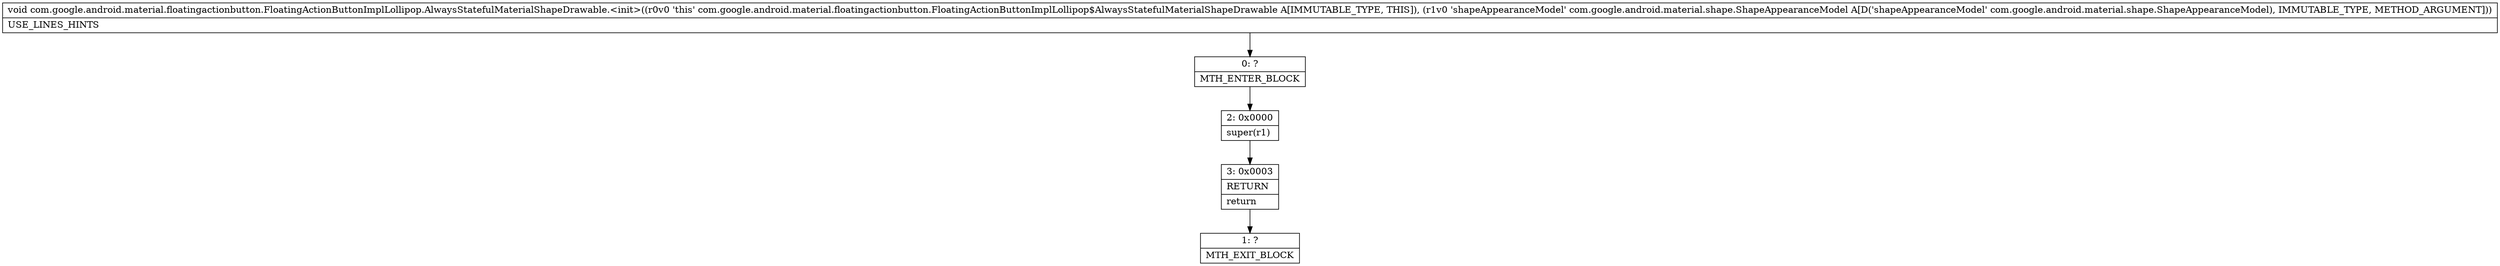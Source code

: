 digraph "CFG forcom.google.android.material.floatingactionbutton.FloatingActionButtonImplLollipop.AlwaysStatefulMaterialShapeDrawable.\<init\>(Lcom\/google\/android\/material\/shape\/ShapeAppearanceModel;)V" {
Node_0 [shape=record,label="{0\:\ ?|MTH_ENTER_BLOCK\l}"];
Node_2 [shape=record,label="{2\:\ 0x0000|super(r1)\l}"];
Node_3 [shape=record,label="{3\:\ 0x0003|RETURN\l|return\l}"];
Node_1 [shape=record,label="{1\:\ ?|MTH_EXIT_BLOCK\l}"];
MethodNode[shape=record,label="{void com.google.android.material.floatingactionbutton.FloatingActionButtonImplLollipop.AlwaysStatefulMaterialShapeDrawable.\<init\>((r0v0 'this' com.google.android.material.floatingactionbutton.FloatingActionButtonImplLollipop$AlwaysStatefulMaterialShapeDrawable A[IMMUTABLE_TYPE, THIS]), (r1v0 'shapeAppearanceModel' com.google.android.material.shape.ShapeAppearanceModel A[D('shapeAppearanceModel' com.google.android.material.shape.ShapeAppearanceModel), IMMUTABLE_TYPE, METHOD_ARGUMENT]))  | USE_LINES_HINTS\l}"];
MethodNode -> Node_0;Node_0 -> Node_2;
Node_2 -> Node_3;
Node_3 -> Node_1;
}

